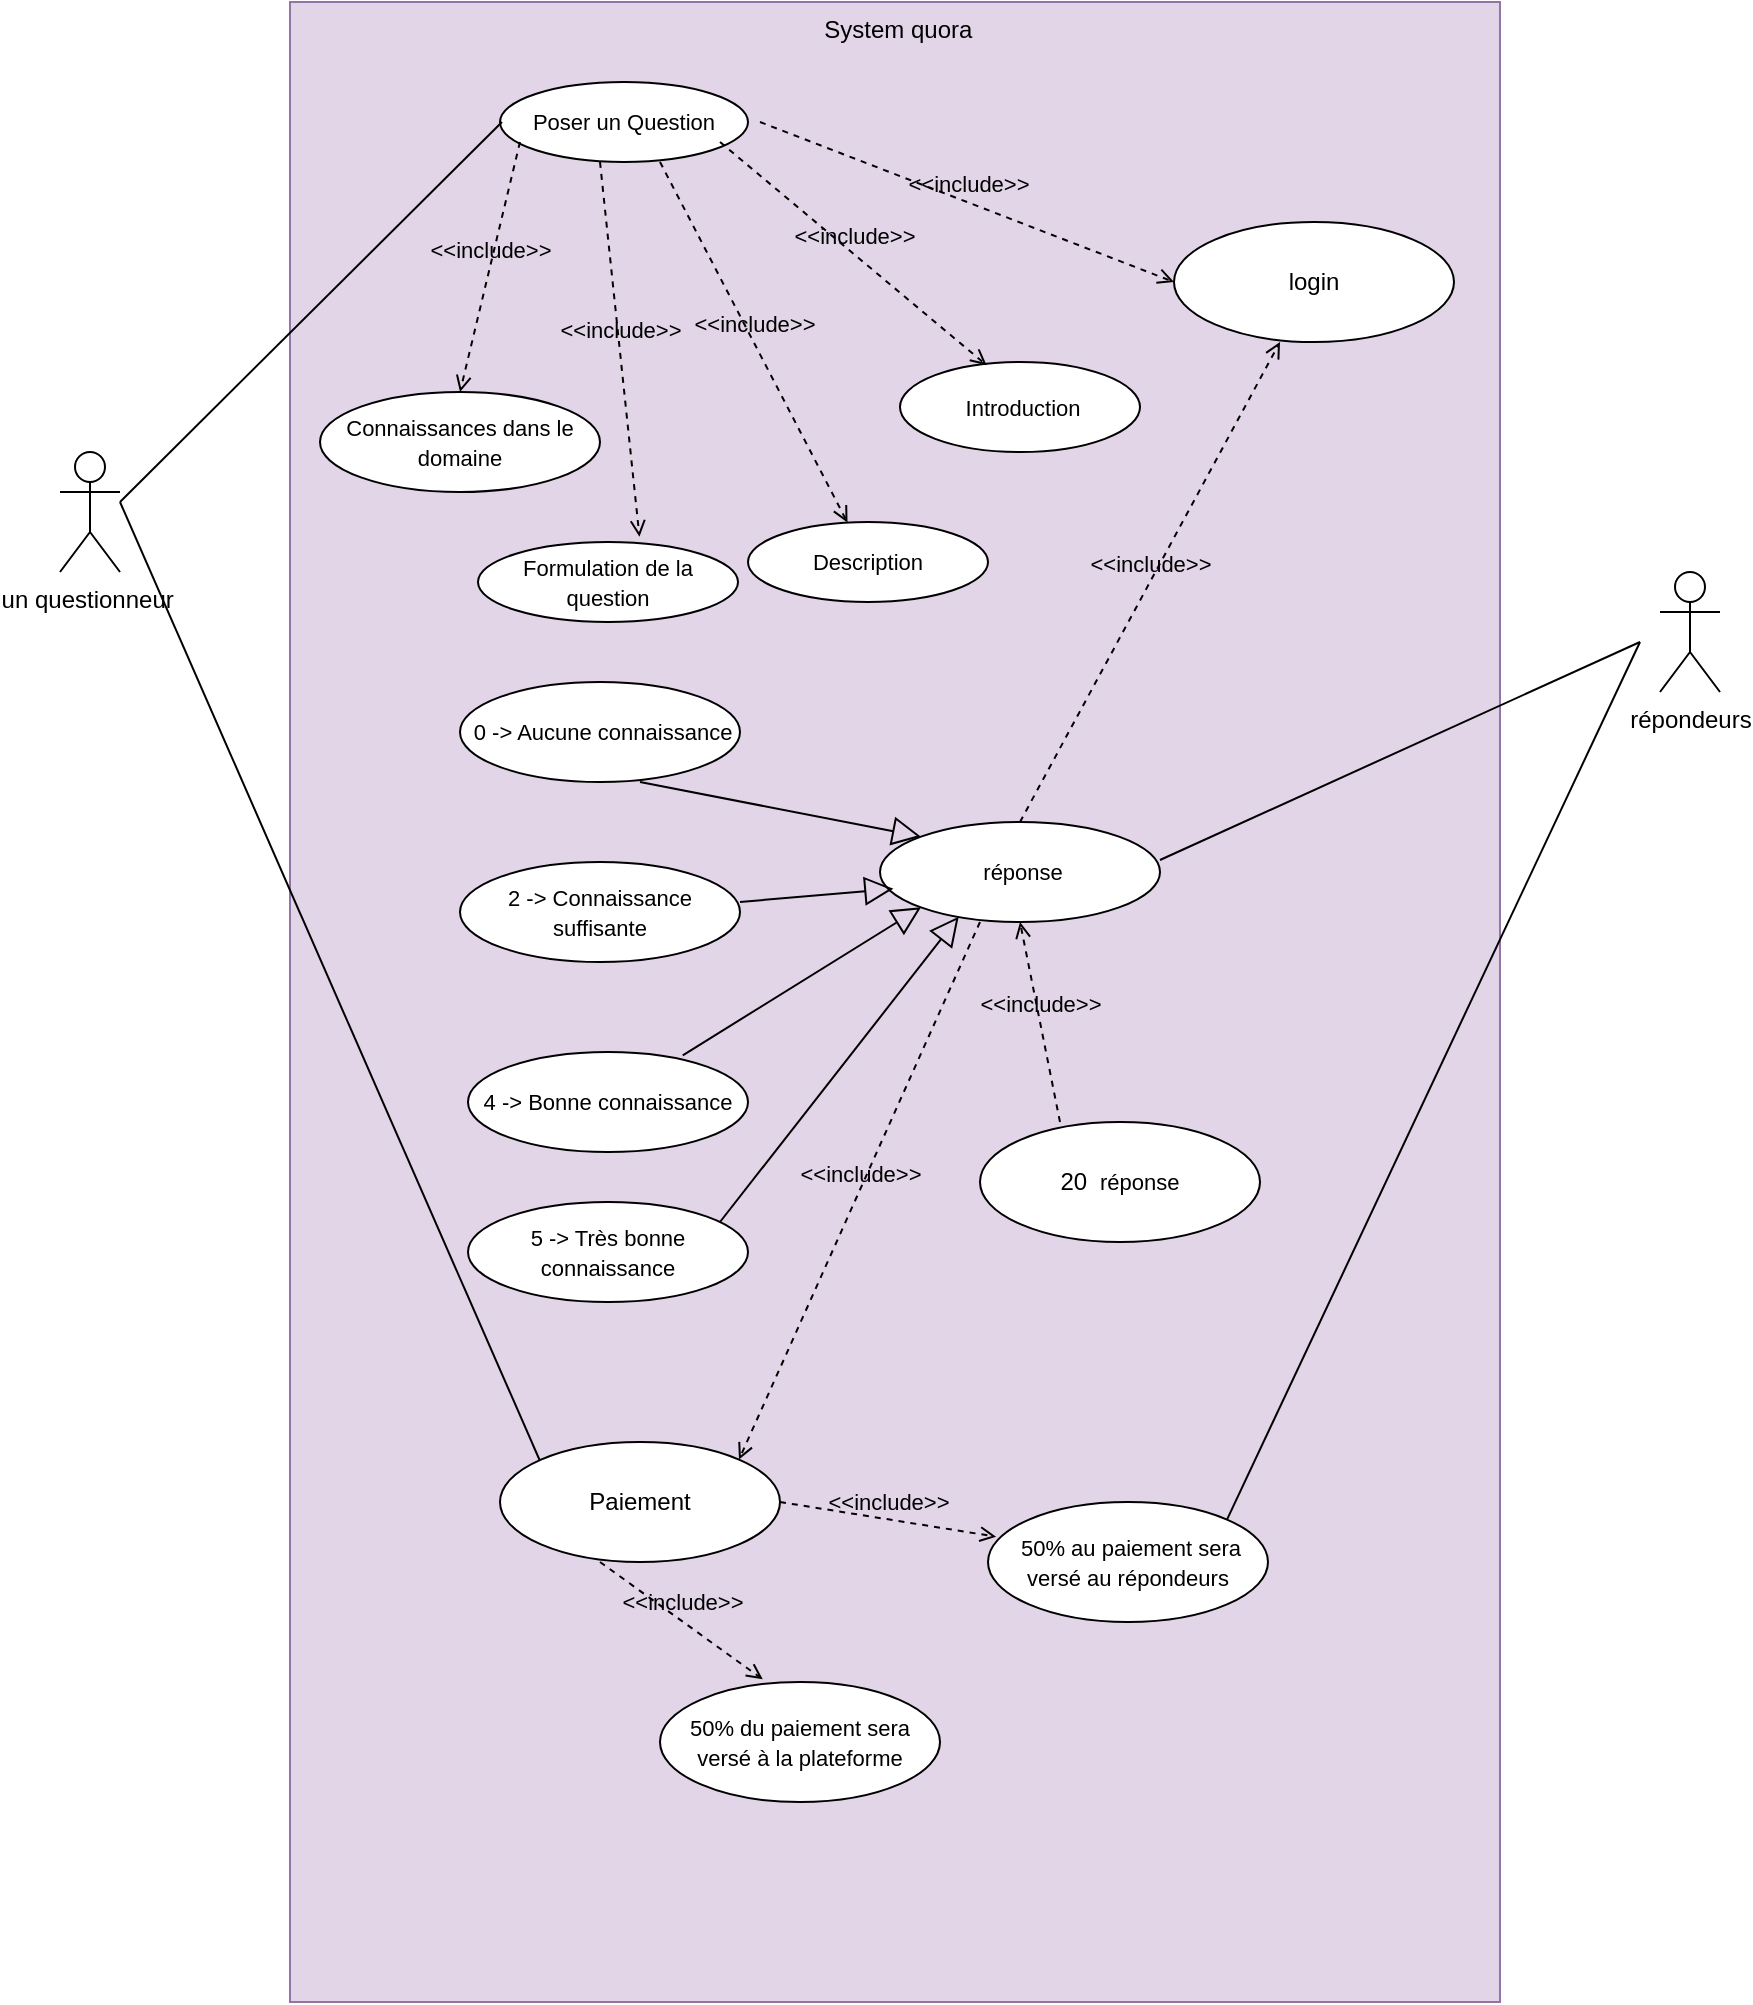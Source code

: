 <mxfile version="14.1.8" type="github">
  <diagram id="GWUtx0mkdcFAff8LUsY9" name="Page-1">
    <mxGraphModel dx="1074" dy="553" grid="1" gridSize="10" guides="1" tooltips="1" connect="1" arrows="1" fold="1" page="1" pageScale="1" pageWidth="827" pageHeight="1169" math="0" shadow="0">
      <root>
        <mxCell id="0" />
        <mxCell id="1" parent="0" />
        <mxCell id="l-R3oLqL8dNd-ouCFsxR-1" value="&lt;span style=&quot;font-weight: 400&quot;&gt;&amp;nbsp;System quora&lt;/span&gt;" style="shape=rect;html=1;verticalAlign=top;fontStyle=1;whiteSpace=wrap;align=center;fillColor=#e1d5e7;strokeColor=#9673a6;" parent="1" vertex="1">
          <mxGeometry x="245" y="60" width="605" height="1000" as="geometry" />
        </mxCell>
        <mxCell id="TnZsw2dClQ1X5A-xfWts-3" value="&lt;font style=&quot;font-size: 11px&quot;&gt;Poser un Question&lt;/font&gt;" style="ellipse;whiteSpace=wrap;html=1;" vertex="1" parent="1">
          <mxGeometry x="350" y="100" width="124" height="40" as="geometry" />
        </mxCell>
        <mxCell id="TnZsw2dClQ1X5A-xfWts-4" value="un questionneur&amp;nbsp;" style="shape=umlActor;html=1;verticalLabelPosition=bottom;verticalAlign=top;align=center;" vertex="1" parent="1">
          <mxGeometry x="130" y="285" width="30" height="60" as="geometry" />
        </mxCell>
        <mxCell id="TnZsw2dClQ1X5A-xfWts-5" value="&lt;span style=&quot;font-family: &amp;#34;nunito sans&amp;#34; , sans-serif ; background-color: rgb(255 , 255 , 255)&quot;&gt;&lt;font style=&quot;font-size: 11px&quot;&gt;Connaissances dans le domaine&lt;/font&gt;&lt;/span&gt;" style="ellipse;whiteSpace=wrap;html=1;" vertex="1" parent="1">
          <mxGeometry x="260" y="255" width="140" height="50" as="geometry" />
        </mxCell>
        <mxCell id="TnZsw2dClQ1X5A-xfWts-7" value="&lt;span style=&quot;font-family: &amp;#34;nunito sans&amp;#34; , sans-serif ; background-color: rgb(255 , 255 , 255) ; font-size: 11px&quot;&gt;&amp;nbsp;Introduction&lt;/span&gt;" style="ellipse;whiteSpace=wrap;html=1;" vertex="1" parent="1">
          <mxGeometry x="550" y="240" width="120" height="45" as="geometry" />
        </mxCell>
        <mxCell id="TnZsw2dClQ1X5A-xfWts-8" value="&lt;span style=&quot;font-family: &amp;#34;nunito sans&amp;#34; , sans-serif ; background-color: rgb(255 , 255 , 255) ; font-size: 11px&quot;&gt;Formulation de la question&lt;/span&gt;" style="ellipse;whiteSpace=wrap;html=1;" vertex="1" parent="1">
          <mxGeometry x="339" y="330" width="130" height="40" as="geometry" />
        </mxCell>
        <mxCell id="TnZsw2dClQ1X5A-xfWts-11" value="&amp;lt;&amp;lt;include&amp;gt;&amp;gt;" style="edgeStyle=none;html=1;endArrow=open;verticalAlign=bottom;dashed=1;labelBackgroundColor=none;entryX=0.361;entryY=0.036;entryDx=0;entryDy=0;entryPerimeter=0;" edge="1" parent="1" target="TnZsw2dClQ1X5A-xfWts-7">
          <mxGeometry width="160" relative="1" as="geometry">
            <mxPoint x="460" y="130" as="sourcePoint" />
            <mxPoint x="620" y="130" as="targetPoint" />
          </mxGeometry>
        </mxCell>
        <mxCell id="TnZsw2dClQ1X5A-xfWts-13" value="&amp;lt;&amp;lt;include&amp;gt;&amp;gt;" style="edgeStyle=none;html=1;endArrow=open;verticalAlign=bottom;dashed=1;labelBackgroundColor=none;entryX=0.5;entryY=0;entryDx=0;entryDy=0;" edge="1" parent="1" target="TnZsw2dClQ1X5A-xfWts-5">
          <mxGeometry width="160" relative="1" as="geometry">
            <mxPoint x="360" y="130" as="sourcePoint" />
            <mxPoint x="520" y="130" as="targetPoint" />
          </mxGeometry>
        </mxCell>
        <mxCell id="TnZsw2dClQ1X5A-xfWts-14" value="" style="edgeStyle=none;html=1;endArrow=none;verticalAlign=bottom;" edge="1" parent="1">
          <mxGeometry width="160" relative="1" as="geometry">
            <mxPoint x="160" y="310" as="sourcePoint" />
            <mxPoint x="351" y="120" as="targetPoint" />
          </mxGeometry>
        </mxCell>
        <mxCell id="TnZsw2dClQ1X5A-xfWts-15" value="login" style="ellipse;whiteSpace=wrap;html=1;" vertex="1" parent="1">
          <mxGeometry x="687" y="170" width="140" height="60" as="geometry" />
        </mxCell>
        <mxCell id="TnZsw2dClQ1X5A-xfWts-16" value="&amp;lt;&amp;lt;include&amp;gt;&amp;gt;" style="edgeStyle=none;html=1;endArrow=open;verticalAlign=bottom;dashed=1;labelBackgroundColor=none;entryX=0;entryY=0.5;entryDx=0;entryDy=0;" edge="1" parent="1" target="TnZsw2dClQ1X5A-xfWts-15">
          <mxGeometry width="160" relative="1" as="geometry">
            <mxPoint x="480" y="120" as="sourcePoint" />
            <mxPoint x="640" y="120" as="targetPoint" />
          </mxGeometry>
        </mxCell>
        <mxCell id="TnZsw2dClQ1X5A-xfWts-17" value="&lt;span style=&quot;font-family: &amp;#34;nunito sans&amp;#34; , sans-serif ; background-color: rgb(255 , 255 , 255)&quot;&gt;&lt;font style=&quot;font-size: 12px&quot;&gt;répondeurs&lt;/font&gt;&lt;/span&gt;" style="shape=umlActor;html=1;verticalLabelPosition=bottom;verticalAlign=top;align=center;" vertex="1" parent="1">
          <mxGeometry x="930" y="345" width="30" height="60" as="geometry" />
        </mxCell>
        <mxCell id="TnZsw2dClQ1X5A-xfWts-6" value="&lt;span style=&quot;font-family: &amp;#34;nunito sans&amp;#34; , sans-serif ; background-color: rgb(255 , 255 , 255) ; font-size: 11px&quot;&gt;Description&lt;/span&gt;" style="ellipse;whiteSpace=wrap;html=1;" vertex="1" parent="1">
          <mxGeometry x="474" y="320" width="120" height="40" as="geometry" />
        </mxCell>
        <mxCell id="TnZsw2dClQ1X5A-xfWts-19" value="&amp;lt;&amp;lt;include&amp;gt;&amp;gt;" style="edgeStyle=none;html=1;endArrow=open;verticalAlign=bottom;dashed=1;labelBackgroundColor=none;" edge="1" parent="1" target="TnZsw2dClQ1X5A-xfWts-6">
          <mxGeometry width="160" relative="1" as="geometry">
            <mxPoint x="430" y="140" as="sourcePoint" />
            <mxPoint x="580" y="330" as="targetPoint" />
            <Array as="points" />
          </mxGeometry>
        </mxCell>
        <mxCell id="TnZsw2dClQ1X5A-xfWts-20" value="&lt;span style=&quot;font-family: &amp;#34;nunito sans&amp;#34; , sans-serif ; background-color: rgb(255 , 255 , 255) ; font-size: 11px&quot;&gt;&amp;nbsp;réponse&lt;/span&gt;" style="ellipse;whiteSpace=wrap;html=1;" vertex="1" parent="1">
          <mxGeometry x="540" y="470" width="140" height="50" as="geometry" />
        </mxCell>
        <mxCell id="TnZsw2dClQ1X5A-xfWts-21" value="&amp;lt;&amp;lt;include&amp;gt;&amp;gt;" style="edgeStyle=none;html=1;endArrow=open;verticalAlign=bottom;dashed=1;labelBackgroundColor=none;entryX=0.621;entryY=-0.067;entryDx=0;entryDy=0;entryPerimeter=0;" edge="1" parent="1" target="TnZsw2dClQ1X5A-xfWts-8">
          <mxGeometry width="160" relative="1" as="geometry">
            <mxPoint x="400" y="140" as="sourcePoint" />
            <mxPoint x="560" y="140" as="targetPoint" />
          </mxGeometry>
        </mxCell>
        <mxCell id="TnZsw2dClQ1X5A-xfWts-22" value="" style="edgeStyle=none;html=1;endArrow=none;verticalAlign=bottom;" edge="1" parent="1">
          <mxGeometry width="160" relative="1" as="geometry">
            <mxPoint x="680" y="489" as="sourcePoint" />
            <mxPoint x="920" y="380" as="targetPoint" />
          </mxGeometry>
        </mxCell>
        <mxCell id="TnZsw2dClQ1X5A-xfWts-23" value="&lt;span style=&quot;font-family: &amp;#34;nunito sans&amp;#34; , sans-serif ; background-color: rgb(255 , 255 , 255) ; font-size: 11px&quot;&gt;&amp;nbsp;0 -&amp;gt; Aucune connaissance&lt;/span&gt;" style="ellipse;whiteSpace=wrap;html=1;" vertex="1" parent="1">
          <mxGeometry x="330" y="400" width="140" height="50" as="geometry" />
        </mxCell>
        <mxCell id="TnZsw2dClQ1X5A-xfWts-24" value="&lt;span style=&quot;font-family: &amp;#34;nunito sans&amp;#34; , sans-serif ; background-color: rgb(255 , 255 , 255) ; font-size: 11px&quot;&gt;2 -&amp;gt; Connaissance suffisante&lt;/span&gt;" style="ellipse;whiteSpace=wrap;html=1;" vertex="1" parent="1">
          <mxGeometry x="330" y="490" width="140" height="50" as="geometry" />
        </mxCell>
        <mxCell id="TnZsw2dClQ1X5A-xfWts-25" value="&lt;span style=&quot;font-family: &amp;#34;nunito sans&amp;#34; , sans-serif ; background-color: rgb(255 , 255 , 255) ; font-size: 11px&quot;&gt;4 -&amp;gt; Bonne connaissance&lt;/span&gt;" style="ellipse;whiteSpace=wrap;html=1;" vertex="1" parent="1">
          <mxGeometry x="334" y="585" width="140" height="50" as="geometry" />
        </mxCell>
        <mxCell id="TnZsw2dClQ1X5A-xfWts-26" value="&lt;span style=&quot;font-family: &amp;#34;nunito sans&amp;#34; , sans-serif ; background-color: rgb(255 , 255 , 255) ; font-size: 11px&quot;&gt;5 -&amp;gt; Très bonne connaissance&lt;/span&gt;" style="ellipse;whiteSpace=wrap;html=1;" vertex="1" parent="1">
          <mxGeometry x="334" y="660" width="140" height="50" as="geometry" />
        </mxCell>
        <mxCell id="TnZsw2dClQ1X5A-xfWts-27" value="20&amp;nbsp;&lt;span style=&quot;font-family: &amp;#34;nunito sans&amp;#34; , sans-serif ; background-color: rgb(255 , 255 , 255) ; font-size: 11px&quot;&gt;&amp;nbsp;réponse&lt;/span&gt;" style="ellipse;whiteSpace=wrap;html=1;" vertex="1" parent="1">
          <mxGeometry x="590" y="620" width="140" height="60" as="geometry" />
        </mxCell>
        <mxCell id="TnZsw2dClQ1X5A-xfWts-29" value="&amp;lt;&amp;lt;include&amp;gt;&amp;gt;" style="edgeStyle=none;html=1;endArrow=open;verticalAlign=bottom;dashed=1;labelBackgroundColor=none;" edge="1" parent="1">
          <mxGeometry width="160" relative="1" as="geometry">
            <mxPoint x="610" y="470" as="sourcePoint" />
            <mxPoint x="740" y="230" as="targetPoint" />
          </mxGeometry>
        </mxCell>
        <mxCell id="TnZsw2dClQ1X5A-xfWts-30" value="&amp;lt;&amp;lt;include&amp;gt;&amp;gt;" style="edgeStyle=none;html=1;endArrow=open;verticalAlign=bottom;dashed=1;labelBackgroundColor=none;entryX=0.5;entryY=1;entryDx=0;entryDy=0;" edge="1" parent="1" target="TnZsw2dClQ1X5A-xfWts-20">
          <mxGeometry width="160" relative="1" as="geometry">
            <mxPoint x="630" y="620" as="sourcePoint" />
            <mxPoint x="790" y="620" as="targetPoint" />
          </mxGeometry>
        </mxCell>
        <mxCell id="TnZsw2dClQ1X5A-xfWts-31" value="" style="edgeStyle=none;html=1;endArrow=block;endFill=0;endSize=12;verticalAlign=bottom;entryX=0.048;entryY=0.667;entryDx=0;entryDy=0;entryPerimeter=0;" edge="1" parent="1" target="TnZsw2dClQ1X5A-xfWts-20">
          <mxGeometry width="160" relative="1" as="geometry">
            <mxPoint x="470" y="510" as="sourcePoint" />
            <mxPoint x="630" y="510" as="targetPoint" />
          </mxGeometry>
        </mxCell>
        <mxCell id="TnZsw2dClQ1X5A-xfWts-32" value="" style="edgeStyle=none;html=1;endArrow=block;endFill=0;endSize=12;verticalAlign=bottom;entryX=0;entryY=0;entryDx=0;entryDy=0;" edge="1" parent="1" target="TnZsw2dClQ1X5A-xfWts-20">
          <mxGeometry width="160" relative="1" as="geometry">
            <mxPoint x="420" y="450" as="sourcePoint" />
            <mxPoint x="580" y="450" as="targetPoint" />
          </mxGeometry>
        </mxCell>
        <mxCell id="TnZsw2dClQ1X5A-xfWts-35" value="" style="edgeStyle=none;html=1;endArrow=block;endFill=0;endSize=12;verticalAlign=bottom;exitX=0.767;exitY=0.033;exitDx=0;exitDy=0;exitPerimeter=0;entryX=0;entryY=1;entryDx=0;entryDy=0;" edge="1" parent="1" source="TnZsw2dClQ1X5A-xfWts-25" target="TnZsw2dClQ1X5A-xfWts-20">
          <mxGeometry width="160" relative="1" as="geometry">
            <mxPoint x="440" y="580" as="sourcePoint" />
            <mxPoint x="600" y="580" as="targetPoint" />
          </mxGeometry>
        </mxCell>
        <mxCell id="TnZsw2dClQ1X5A-xfWts-37" value="" style="edgeStyle=none;html=1;endArrow=block;endFill=0;endSize=12;verticalAlign=bottom;entryX=0.281;entryY=0.947;entryDx=0;entryDy=0;entryPerimeter=0;" edge="1" parent="1" target="TnZsw2dClQ1X5A-xfWts-20">
          <mxGeometry width="160" relative="1" as="geometry">
            <mxPoint x="460" y="670" as="sourcePoint" />
            <mxPoint x="620" y="670" as="targetPoint" />
          </mxGeometry>
        </mxCell>
        <mxCell id="TnZsw2dClQ1X5A-xfWts-38" value="" style="edgeStyle=none;html=1;endArrow=none;verticalAlign=bottom;entryX=0.207;entryY=0.73;entryDx=0;entryDy=0;entryPerimeter=0;" edge="1" parent="1" target="l-R3oLqL8dNd-ouCFsxR-1">
          <mxGeometry width="160" relative="1" as="geometry">
            <mxPoint x="160" y="310" as="sourcePoint" />
            <mxPoint x="320" y="310" as="targetPoint" />
          </mxGeometry>
        </mxCell>
        <mxCell id="TnZsw2dClQ1X5A-xfWts-39" value="Paiement" style="ellipse;whiteSpace=wrap;html=1;" vertex="1" parent="1">
          <mxGeometry x="350" y="780" width="140" height="60" as="geometry" />
        </mxCell>
        <mxCell id="TnZsw2dClQ1X5A-xfWts-40" value="&amp;lt;&amp;lt;include&amp;gt;&amp;gt;" style="edgeStyle=none;html=1;endArrow=open;verticalAlign=bottom;dashed=1;labelBackgroundColor=none;entryX=1;entryY=0;entryDx=0;entryDy=0;" edge="1" parent="1" target="TnZsw2dClQ1X5A-xfWts-39">
          <mxGeometry width="160" relative="1" as="geometry">
            <mxPoint x="590" y="520" as="sourcePoint" />
            <mxPoint x="750" y="520" as="targetPoint" />
          </mxGeometry>
        </mxCell>
        <mxCell id="TnZsw2dClQ1X5A-xfWts-41" value="&lt;span style=&quot;font-family: &amp;#34;nunito sans&amp;#34; , sans-serif ; background-color: rgb(255 , 255 , 255) ; font-size: 11px&quot;&gt;50% du paiement sera versé à la plateforme&lt;/span&gt;" style="ellipse;whiteSpace=wrap;html=1;" vertex="1" parent="1">
          <mxGeometry x="430" y="900" width="140" height="60" as="geometry" />
        </mxCell>
        <mxCell id="TnZsw2dClQ1X5A-xfWts-42" value="&lt;span style=&quot;font-family: &amp;#34;nunito sans&amp;#34; , sans-serif ; background-color: rgb(255 , 255 , 255) ; font-size: 11px&quot;&gt;&amp;nbsp;50% au paiement sera versé au répondeurs&lt;/span&gt;" style="ellipse;whiteSpace=wrap;html=1;" vertex="1" parent="1">
          <mxGeometry x="594" y="810" width="140" height="60" as="geometry" />
        </mxCell>
        <mxCell id="TnZsw2dClQ1X5A-xfWts-43" value="&amp;lt;&amp;lt;include&amp;gt;&amp;gt;" style="edgeStyle=none;html=1;endArrow=open;verticalAlign=bottom;dashed=1;labelBackgroundColor=none;entryX=0.367;entryY=-0.022;entryDx=0;entryDy=0;entryPerimeter=0;" edge="1" parent="1" target="TnZsw2dClQ1X5A-xfWts-41">
          <mxGeometry width="160" relative="1" as="geometry">
            <mxPoint x="400" y="840" as="sourcePoint" />
            <mxPoint x="560" y="840" as="targetPoint" />
          </mxGeometry>
        </mxCell>
        <mxCell id="TnZsw2dClQ1X5A-xfWts-44" value="&amp;lt;&amp;lt;include&amp;gt;&amp;gt;" style="edgeStyle=none;html=1;endArrow=open;verticalAlign=bottom;dashed=1;labelBackgroundColor=none;entryX=0.029;entryY=0.289;entryDx=0;entryDy=0;entryPerimeter=0;" edge="1" parent="1" target="TnZsw2dClQ1X5A-xfWts-42">
          <mxGeometry width="160" relative="1" as="geometry">
            <mxPoint x="490" y="810" as="sourcePoint" />
            <mxPoint x="640" y="810" as="targetPoint" />
          </mxGeometry>
        </mxCell>
        <mxCell id="TnZsw2dClQ1X5A-xfWts-45" value="" style="edgeStyle=none;html=1;endArrow=none;verticalAlign=bottom;entryX=1;entryY=0;entryDx=0;entryDy=0;" edge="1" parent="1" target="TnZsw2dClQ1X5A-xfWts-42">
          <mxGeometry width="160" relative="1" as="geometry">
            <mxPoint x="920" y="380" as="sourcePoint" />
            <mxPoint x="1080" y="380" as="targetPoint" />
          </mxGeometry>
        </mxCell>
      </root>
    </mxGraphModel>
  </diagram>
</mxfile>

